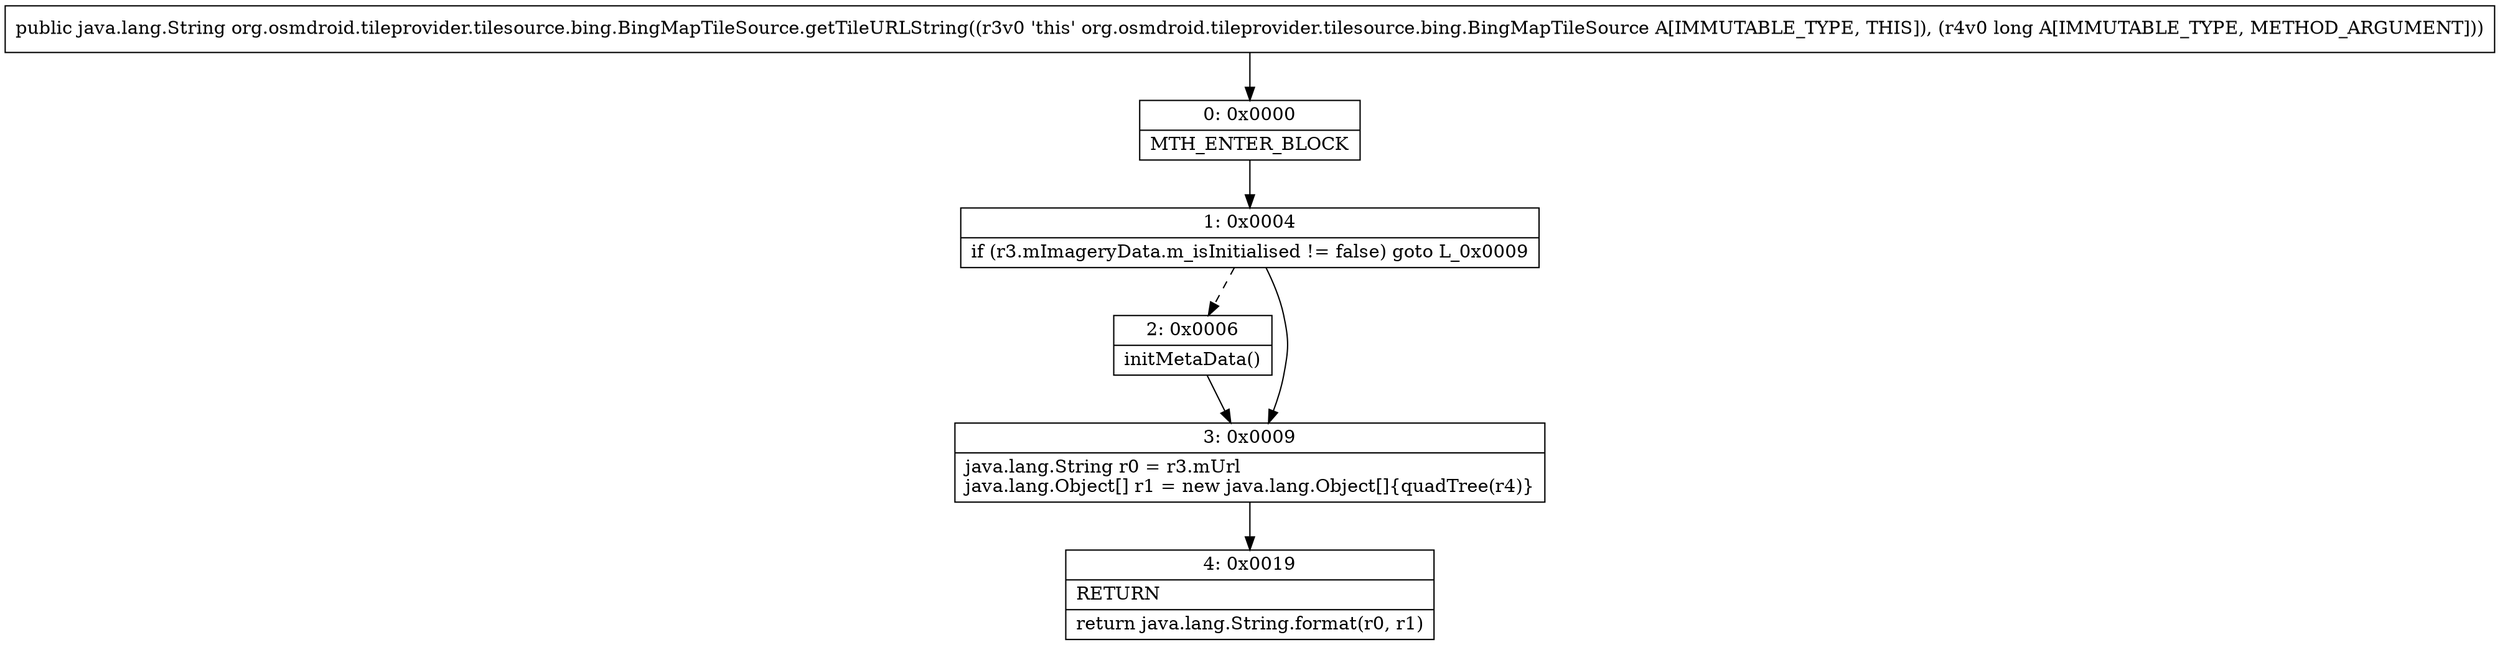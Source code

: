 digraph "CFG fororg.osmdroid.tileprovider.tilesource.bing.BingMapTileSource.getTileURLString(J)Ljava\/lang\/String;" {
Node_0 [shape=record,label="{0\:\ 0x0000|MTH_ENTER_BLOCK\l}"];
Node_1 [shape=record,label="{1\:\ 0x0004|if (r3.mImageryData.m_isInitialised != false) goto L_0x0009\l}"];
Node_2 [shape=record,label="{2\:\ 0x0006|initMetaData()\l}"];
Node_3 [shape=record,label="{3\:\ 0x0009|java.lang.String r0 = r3.mUrl\ljava.lang.Object[] r1 = new java.lang.Object[]\{quadTree(r4)\}\l}"];
Node_4 [shape=record,label="{4\:\ 0x0019|RETURN\l|return java.lang.String.format(r0, r1)\l}"];
MethodNode[shape=record,label="{public java.lang.String org.osmdroid.tileprovider.tilesource.bing.BingMapTileSource.getTileURLString((r3v0 'this' org.osmdroid.tileprovider.tilesource.bing.BingMapTileSource A[IMMUTABLE_TYPE, THIS]), (r4v0 long A[IMMUTABLE_TYPE, METHOD_ARGUMENT])) }"];
MethodNode -> Node_0;
Node_0 -> Node_1;
Node_1 -> Node_2[style=dashed];
Node_1 -> Node_3;
Node_2 -> Node_3;
Node_3 -> Node_4;
}


